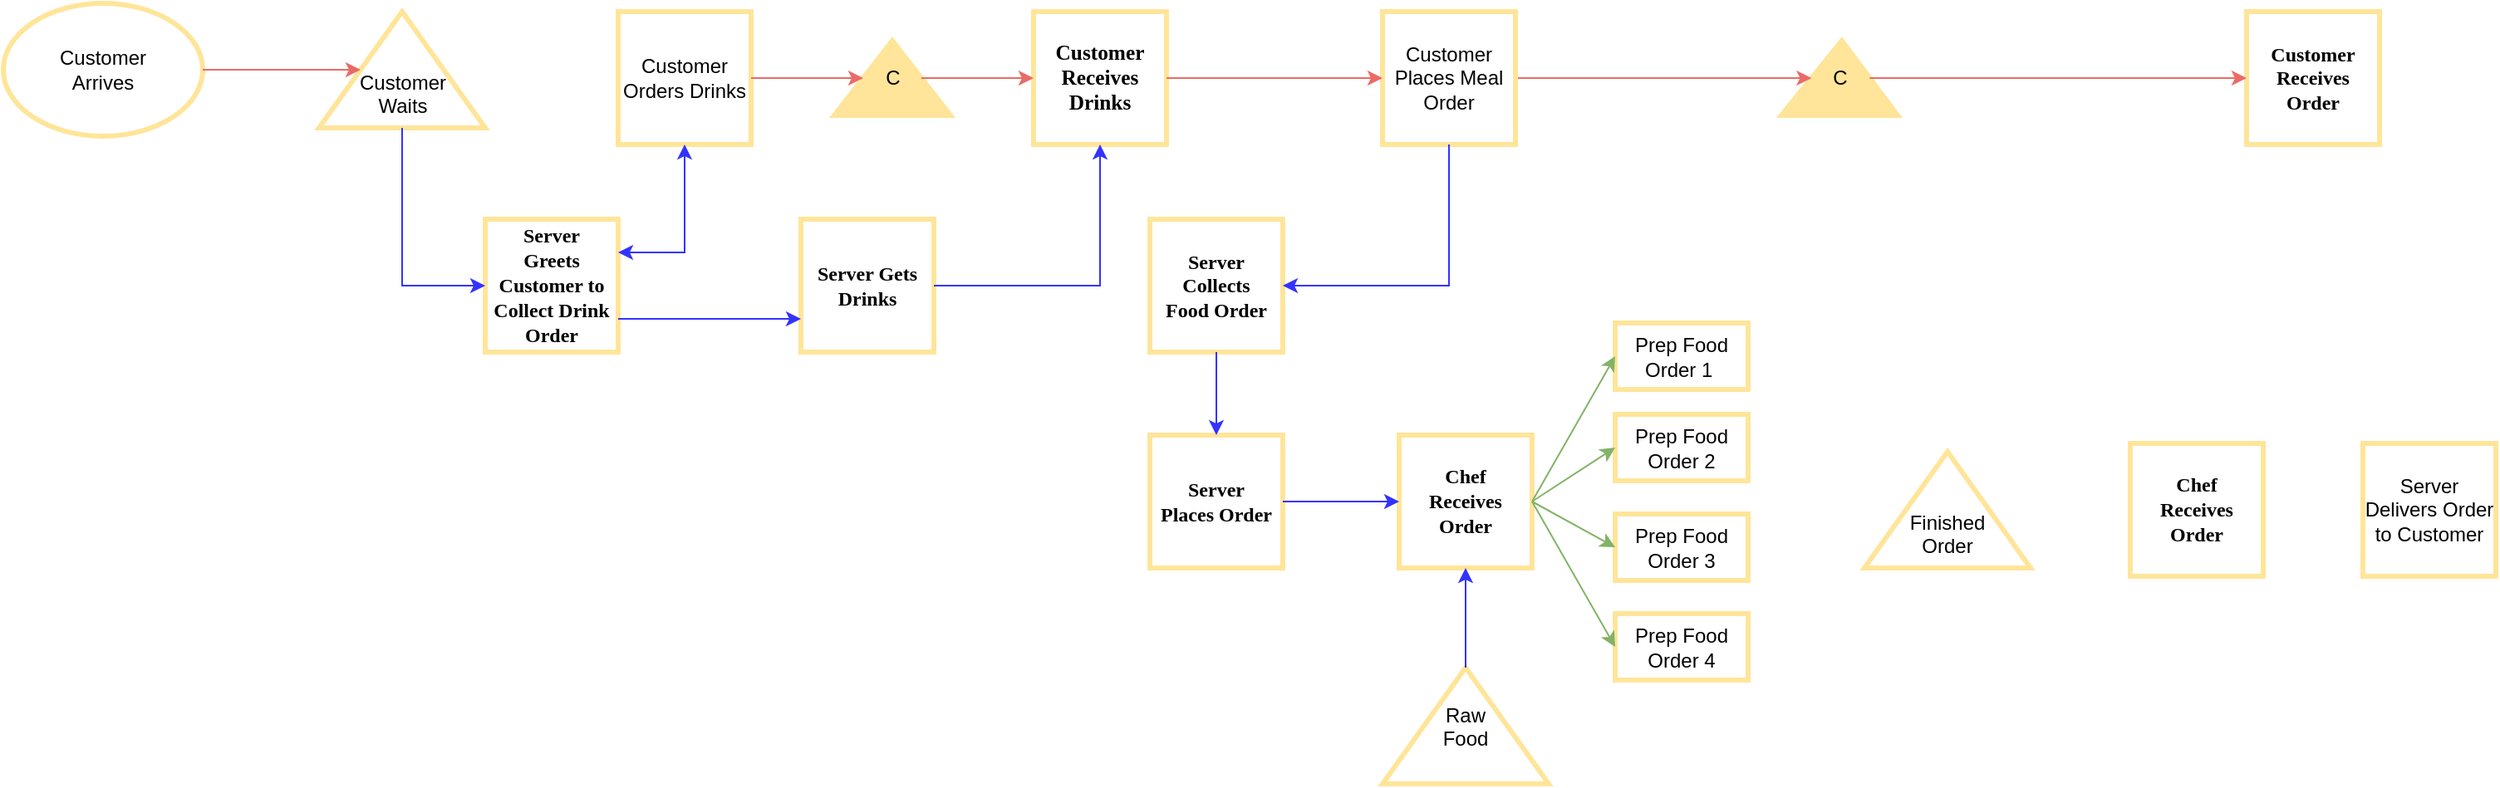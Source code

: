 <mxfile version="16.2.6" type="github">
  <diagram id="yO2HKSFom-pBJyG8K0Lk" name="Oliver&#39;s Diner">
    <mxGraphModel dx="1597" dy="842" grid="1" gridSize="10" guides="1" tooltips="1" connect="1" arrows="1" fold="1" page="1" pageScale="1" pageWidth="1100" pageHeight="850" math="0" shadow="0">
      <root>
        <mxCell id="0" />
        <mxCell id="1" parent="0" />
        <mxCell id="V8brmzeKyugt_rMQ_-Xu-11" value="Customer&lt;br&gt;Arrives" style="ellipse;whiteSpace=wrap;html=1;strokeColor=#FFE599;strokeWidth=3;" vertex="1" parent="1">
          <mxGeometry x="50" y="180" width="120" height="80" as="geometry" />
        </mxCell>
        <mxCell id="V8brmzeKyugt_rMQ_-Xu-19" value="&lt;br&gt;&lt;br&gt;Customer&lt;br&gt;Waits" style="verticalLabelPosition=middle;verticalAlign=middle;html=1;shape=mxgraph.basic.acute_triangle;dx=0.5;strokeWidth=3;strokeColor=#FFE599;labelPosition=center;align=center;" vertex="1" parent="1">
          <mxGeometry x="240" y="185" width="100" height="70" as="geometry" />
        </mxCell>
        <mxCell id="V8brmzeKyugt_rMQ_-Xu-20" value="&lt;p style=&quot;line-height: normal ; margin: 0pt 0in ; text-indent: 0in ; direction: ltr ; unicode-bidi: embed ; vertical-align: baseline ; word-break: normal&quot;&gt;&lt;span style=&quot;font-size: 9pt ; font-family: &amp;#34;calibri&amp;#34; ; font-weight: bold ; vertical-align: baseline&quot;&gt;Server&lt;br/&gt;&lt;/span&gt;&lt;span style=&quot;font-size: 9pt ; font-family: &amp;#34;calibri&amp;#34; ; font-weight: bold&quot;&gt;Greets&lt;br/&gt;Customer to Collect Drink Order&lt;/span&gt;&lt;/p&gt;" style="whiteSpace=wrap;html=1;aspect=fixed;strokeColor=#FFE599;strokeWidth=3;" vertex="1" parent="1">
          <mxGeometry x="340" y="310" width="80" height="80" as="geometry" />
        </mxCell>
        <mxCell id="V8brmzeKyugt_rMQ_-Xu-21" value="Customer&lt;br&gt;Orders Drinks" style="whiteSpace=wrap;aspect=fixed;strokeColor=#FFE599;strokeWidth=3;html=1;" vertex="1" parent="1">
          <mxGeometry x="420" y="185" width="80" height="80" as="geometry" />
        </mxCell>
        <mxCell id="V8brmzeKyugt_rMQ_-Xu-22" value="&lt;p style=&quot;line-height: normal ; margin: 0pt 0in ; text-indent: 0in ; direction: ltr ; unicode-bidi: embed ; vertical-align: baseline ; word-break: normal&quot;&gt;&lt;font face=&quot;calibri&quot;&gt;&lt;b&gt;Server Gets&lt;/b&gt;&lt;/font&gt;&lt;/p&gt;&lt;p style=&quot;line-height: normal ; margin: 0pt 0in ; text-indent: 0in ; direction: ltr ; unicode-bidi: embed ; vertical-align: baseline ; word-break: normal&quot;&gt;&lt;font face=&quot;calibri&quot;&gt;&lt;b&gt;Drinks&lt;/b&gt;&lt;/font&gt;&lt;/p&gt;" style="whiteSpace=wrap;html=1;aspect=fixed;strokeColor=#FFE599;strokeWidth=3;" vertex="1" parent="1">
          <mxGeometry x="530" y="310" width="80" height="80" as="geometry" />
        </mxCell>
        <mxCell id="V8brmzeKyugt_rMQ_-Xu-24" value="" style="endArrow=classic;html=1;rounded=0;strokeColor=#EA6B66;entryX=0;entryY=0;entryDx=25;entryDy=35;entryPerimeter=0;exitX=1;exitY=0.5;exitDx=0;exitDy=0;" edge="1" parent="1" source="V8brmzeKyugt_rMQ_-Xu-11" target="V8brmzeKyugt_rMQ_-Xu-19">
          <mxGeometry width="50" height="50" relative="1" as="geometry">
            <mxPoint x="140" y="340" as="sourcePoint" />
            <mxPoint x="190" y="290" as="targetPoint" />
          </mxGeometry>
        </mxCell>
        <mxCell id="V8brmzeKyugt_rMQ_-Xu-25" value="" style="endArrow=classic;html=1;rounded=0;strokeColor=#3333FF;entryX=0;entryY=0.5;entryDx=0;entryDy=0;edgeStyle=orthogonalEdgeStyle;exitX=0.5;exitY=1;exitDx=0;exitDy=0;exitPerimeter=0;" edge="1" parent="1" source="V8brmzeKyugt_rMQ_-Xu-19" target="V8brmzeKyugt_rMQ_-Xu-20">
          <mxGeometry width="50" height="50" relative="1" as="geometry">
            <mxPoint x="220" y="400" as="sourcePoint" />
            <mxPoint x="270" y="350" as="targetPoint" />
          </mxGeometry>
        </mxCell>
        <mxCell id="V8brmzeKyugt_rMQ_-Xu-26" value="" style="endArrow=classic;html=1;rounded=0;strokeColor=#3333FF;entryX=1;entryY=0.25;entryDx=0;entryDy=0;edgeStyle=orthogonalEdgeStyle;exitX=0.5;exitY=1;exitDx=0;exitDy=0;startArrow=classic;startFill=1;" edge="1" parent="1" source="V8brmzeKyugt_rMQ_-Xu-21" target="V8brmzeKyugt_rMQ_-Xu-20">
          <mxGeometry width="50" height="50" relative="1" as="geometry">
            <mxPoint x="300" y="265" as="sourcePoint" />
            <mxPoint x="350" y="360" as="targetPoint" />
          </mxGeometry>
        </mxCell>
        <mxCell id="V8brmzeKyugt_rMQ_-Xu-27" value="" style="endArrow=classic;html=1;rounded=0;strokeColor=#3333FF;entryX=0;entryY=0.75;entryDx=0;entryDy=0;exitX=1;exitY=0.75;exitDx=0;exitDy=0;" edge="1" parent="1" source="V8brmzeKyugt_rMQ_-Xu-20" target="V8brmzeKyugt_rMQ_-Xu-22">
          <mxGeometry width="50" height="50" relative="1" as="geometry">
            <mxPoint x="300" y="265" as="sourcePoint" />
            <mxPoint x="350" y="360" as="targetPoint" />
          </mxGeometry>
        </mxCell>
        <mxCell id="V8brmzeKyugt_rMQ_-Xu-28" value="C" style="verticalLabelPosition=middle;verticalAlign=middle;html=1;shape=mxgraph.basic.acute_triangle;dx=0.5;strokeWidth=3;strokeColor=#FFE599;labelPosition=center;align=center;fillColor=#FFE599;" vertex="1" parent="1">
          <mxGeometry x="550" y="202.5" width="70" height="45" as="geometry" />
        </mxCell>
        <mxCell id="V8brmzeKyugt_rMQ_-Xu-29" value="" style="endArrow=classic;html=1;rounded=0;strokeColor=#EA6B66;entryX=0;entryY=0;entryDx=17.5;entryDy=22.5;entryPerimeter=0;exitX=1;exitY=0.5;exitDx=0;exitDy=0;" edge="1" parent="1" source="V8brmzeKyugt_rMQ_-Xu-21" target="V8brmzeKyugt_rMQ_-Xu-28">
          <mxGeometry width="50" height="50" relative="1" as="geometry">
            <mxPoint x="180" y="230" as="sourcePoint" />
            <mxPoint x="275" y="230" as="targetPoint" />
          </mxGeometry>
        </mxCell>
        <mxCell id="V8brmzeKyugt_rMQ_-Xu-30" value="&lt;p style=&quot;line-height: normal ; margin: 0pt 0in ; text-indent: 0in ; direction: ltr ; unicode-bidi: embed ; vertical-align: baseline ; word-break: normal&quot;&gt;&lt;span style=&quot;font-size: 9.5pt ; font-family: &amp;#34;calibri&amp;#34; ; font-weight: bold ; vertical-align: baseline&quot;&gt;Customer&lt;br/&gt;Receives Drinks&lt;/span&gt;&lt;/p&gt;" style="whiteSpace=wrap;aspect=fixed;strokeColor=#FFE599;strokeWidth=3;html=1;" vertex="1" parent="1">
          <mxGeometry x="670" y="185" width="80" height="80" as="geometry" />
        </mxCell>
        <mxCell id="V8brmzeKyugt_rMQ_-Xu-31" value="&lt;p style=&quot;margin-top: 0pt ; margin-bottom: 0pt ; margin-left: 0in ; direction: ltr ; unicode-bidi: embed ; vertical-align: baseline ; word-break: normal&quot;&gt;&lt;span style=&quot;font-size: 9pt ; font-family: &amp;#34;calibri&amp;#34; ; font-weight: bold ; vertical-align: baseline&quot;&gt;Server&lt;br/&gt;&lt;/span&gt;&lt;span style=&quot;font-size: 9pt ; font-family: &amp;#34;calibri&amp;#34; ; font-weight: bold&quot;&gt;Collects&lt;br/&gt;Food&amp;nbsp;Order&lt;/span&gt;&lt;/p&gt;" style="whiteSpace=wrap;aspect=fixed;strokeColor=#FFE599;strokeWidth=3;html=1;" vertex="1" parent="1">
          <mxGeometry x="740" y="310" width="80" height="80" as="geometry" />
        </mxCell>
        <mxCell id="V8brmzeKyugt_rMQ_-Xu-32" value="&lt;p style=&quot;line-height: normal ; margin: 0pt 0in ; text-indent: 0in ; direction: ltr ; unicode-bidi: embed ; vertical-align: baseline ; word-break: normal&quot;&gt;&lt;span style=&quot;font-size: 9pt ; font-family: &amp;#34;calibri&amp;#34; ; font-weight: bold ; vertical-align: baseline&quot;&gt;Server&lt;br/&gt;Places Order&lt;/span&gt;&lt;/p&gt;" style="whiteSpace=wrap;aspect=fixed;strokeColor=#FFE599;strokeWidth=3;html=1;" vertex="1" parent="1">
          <mxGeometry x="740" y="440" width="80" height="80" as="geometry" />
        </mxCell>
        <mxCell id="V8brmzeKyugt_rMQ_-Xu-33" value="&lt;p style=&quot;line-height: normal ; margin: 0pt 0in ; text-indent: 0in ; direction: ltr ; unicode-bidi: embed ; vertical-align: baseline ; word-break: normal&quot;&gt;&lt;span style=&quot;font-size: 9pt ; font-family: &amp;#34;calibri&amp;#34; ; font-weight: bold ; vertical-align: baseline&quot;&gt;Chef&lt;br/&gt;Receives Order&lt;/span&gt;&lt;/p&gt;" style="whiteSpace=wrap;aspect=fixed;strokeColor=#FFE599;strokeWidth=3;html=1;" vertex="1" parent="1">
          <mxGeometry x="890" y="440" width="80" height="80" as="geometry" />
        </mxCell>
        <mxCell id="V8brmzeKyugt_rMQ_-Xu-35" value="Prep Food Order 1 " style="rounded=0;whiteSpace=wrap;strokeColor=#FFE599;strokeWidth=3;fillColor=none;html=1;" vertex="1" parent="1">
          <mxGeometry x="1020" y="372.5" width="80" height="40" as="geometry" />
        </mxCell>
        <mxCell id="V8brmzeKyugt_rMQ_-Xu-36" value="Prep Food Order 2" style="rounded=0;whiteSpace=wrap;strokeColor=#FFE599;strokeWidth=3;fillColor=none;html=1;" vertex="1" parent="1">
          <mxGeometry x="1020" y="427.5" width="80" height="40" as="geometry" />
        </mxCell>
        <mxCell id="V8brmzeKyugt_rMQ_-Xu-37" value="Prep Food Order 3" style="rounded=0;whiteSpace=wrap;strokeColor=#FFE599;strokeWidth=3;fillColor=none;html=1;" vertex="1" parent="1">
          <mxGeometry x="1020" y="487.5" width="80" height="40" as="geometry" />
        </mxCell>
        <mxCell id="V8brmzeKyugt_rMQ_-Xu-38" value="Prep Food Order 4" style="rounded=0;whiteSpace=wrap;strokeColor=#FFE599;strokeWidth=3;fillColor=none;html=1;" vertex="1" parent="1">
          <mxGeometry x="1020" y="547.5" width="80" height="40" as="geometry" />
        </mxCell>
        <mxCell id="V8brmzeKyugt_rMQ_-Xu-39" value="Raw&#xa;Food" style="verticalLabelPosition=middle;verticalAlign=middle;shape=mxgraph.basic.acute_triangle;dx=0.5;strokeWidth=3;strokeColor=#FFE599;labelPosition=center;align=center;" vertex="1" parent="1">
          <mxGeometry x="880" y="580" width="100" height="70" as="geometry" />
        </mxCell>
        <mxCell id="V8brmzeKyugt_rMQ_-Xu-40" value="&#xa;&#xa;Finished&#xa;Order" style="verticalLabelPosition=middle;verticalAlign=middle;shape=mxgraph.basic.acute_triangle;dx=0.5;strokeWidth=3;strokeColor=#FFE599;labelPosition=center;align=center;" vertex="1" parent="1">
          <mxGeometry x="1170" y="450" width="100" height="70" as="geometry" />
        </mxCell>
        <mxCell id="V8brmzeKyugt_rMQ_-Xu-41" value="&lt;p style=&quot;line-height: normal ; margin: 0pt 0in ; text-indent: 0in ; direction: ltr ; unicode-bidi: embed ; vertical-align: baseline ; word-break: normal&quot;&gt;&lt;span style=&quot;font-size: 9pt ; font-family: &amp;#34;calibri&amp;#34; ; font-weight: bold ; vertical-align: baseline&quot;&gt;Chef&lt;br/&gt;Receives Order&lt;/span&gt;&lt;/p&gt;" style="whiteSpace=wrap;aspect=fixed;strokeColor=#FFE599;strokeWidth=3;html=1;" vertex="1" parent="1">
          <mxGeometry x="1330" y="445" width="80" height="80" as="geometry" />
        </mxCell>
        <mxCell id="V8brmzeKyugt_rMQ_-Xu-42" value="Server&lt;br&gt;Delivers Order to Customer" style="whiteSpace=wrap;aspect=fixed;strokeColor=#FFE599;strokeWidth=3;html=1;" vertex="1" parent="1">
          <mxGeometry x="1470" y="445" width="80" height="80" as="geometry" />
        </mxCell>
        <mxCell id="V8brmzeKyugt_rMQ_-Xu-52" value="" style="endArrow=classic;html=1;rounded=0;strokeColor=#EA6B66;entryX=0;entryY=0.5;entryDx=0;entryDy=0;exitX=0;exitY=0;exitDx=52.5;exitDy=22.5;exitPerimeter=0;" edge="1" parent="1" source="V8brmzeKyugt_rMQ_-Xu-28" target="V8brmzeKyugt_rMQ_-Xu-30">
          <mxGeometry width="50" height="50" relative="1" as="geometry">
            <mxPoint x="510" y="235" as="sourcePoint" />
            <mxPoint x="577.5" y="235" as="targetPoint" />
          </mxGeometry>
        </mxCell>
        <mxCell id="V8brmzeKyugt_rMQ_-Xu-53" value="C" style="verticalLabelPosition=middle;verticalAlign=middle;html=1;shape=mxgraph.basic.acute_triangle;dx=0.52;strokeWidth=3;strokeColor=#FFE599;labelPosition=center;align=center;fillColor=#FFE599;" vertex="1" parent="1">
          <mxGeometry x="1120" y="202.5" width="70" height="45" as="geometry" />
        </mxCell>
        <mxCell id="V8brmzeKyugt_rMQ_-Xu-54" value="" style="endArrow=classic;html=1;rounded=0;strokeColor=#EA6B66;entryX=0;entryY=0;entryDx=18.2;entryDy=22.5;entryPerimeter=0;exitX=1;exitY=0.5;exitDx=0;exitDy=0;" edge="1" parent="1" source="V8brmzeKyugt_rMQ_-Xu-57" target="V8brmzeKyugt_rMQ_-Xu-53">
          <mxGeometry width="50" height="50" relative="1" as="geometry">
            <mxPoint x="1010" y="235" as="sourcePoint" />
            <mxPoint x="680" y="245" as="targetPoint" />
          </mxGeometry>
        </mxCell>
        <mxCell id="V8brmzeKyugt_rMQ_-Xu-55" value="&lt;p style=&quot;margin-top: 0pt ; margin-bottom: 0pt ; margin-left: 0in ; direction: ltr ; unicode-bidi: embed ; vertical-align: baseline ; word-break: normal&quot;&gt;&lt;font face=&quot;calibri&quot;&gt;&lt;b&gt;Customer&lt;/b&gt;&lt;/font&gt;&lt;/p&gt;&lt;p style=&quot;margin-top: 0pt ; margin-bottom: 0pt ; margin-left: 0in ; direction: ltr ; unicode-bidi: embed ; vertical-align: baseline ; word-break: normal&quot;&gt;&lt;font face=&quot;calibri&quot;&gt;&lt;b&gt;Receives&lt;/b&gt;&lt;/font&gt;&lt;/p&gt;&lt;p style=&quot;margin-top: 0pt ; margin-bottom: 0pt ; margin-left: 0in ; direction: ltr ; unicode-bidi: embed ; vertical-align: baseline ; word-break: normal&quot;&gt;&lt;font face=&quot;calibri&quot;&gt;&lt;b&gt;Order&lt;/b&gt;&lt;/font&gt;&lt;/p&gt;" style="whiteSpace=wrap;aspect=fixed;strokeColor=#FFE599;strokeWidth=3;html=1;" vertex="1" parent="1">
          <mxGeometry x="1400" y="185" width="80" height="80" as="geometry" />
        </mxCell>
        <mxCell id="V8brmzeKyugt_rMQ_-Xu-56" value="" style="endArrow=classic;html=1;rounded=0;strokeColor=#3333FF;entryX=0.5;entryY=1;entryDx=0;entryDy=0;edgeStyle=orthogonalEdgeStyle;exitX=1;exitY=0.5;exitDx=0;exitDy=0;" edge="1" parent="1" source="V8brmzeKyugt_rMQ_-Xu-22" target="V8brmzeKyugt_rMQ_-Xu-30">
          <mxGeometry width="50" height="50" relative="1" as="geometry">
            <mxPoint x="449.92" y="557.5" as="sourcePoint" />
            <mxPoint x="499.92" y="652.5" as="targetPoint" />
            <Array as="points">
              <mxPoint x="710" y="350" />
            </Array>
          </mxGeometry>
        </mxCell>
        <mxCell id="V8brmzeKyugt_rMQ_-Xu-57" value="Customer&lt;br&gt;Places Meal Order" style="whiteSpace=wrap;aspect=fixed;strokeColor=#FFE599;strokeWidth=3;html=1;" vertex="1" parent="1">
          <mxGeometry x="880" y="185" width="80" height="80" as="geometry" />
        </mxCell>
        <mxCell id="V8brmzeKyugt_rMQ_-Xu-58" value="" style="endArrow=classic;html=1;rounded=0;strokeColor=#EA6B66;entryX=0;entryY=0.5;entryDx=0;entryDy=0;exitX=1;exitY=0.5;exitDx=0;exitDy=0;" edge="1" parent="1" source="V8brmzeKyugt_rMQ_-Xu-30" target="V8brmzeKyugt_rMQ_-Xu-57">
          <mxGeometry width="50" height="50" relative="1" as="geometry">
            <mxPoint x="970" y="225" as="sourcePoint" />
            <mxPoint x="1151.49" y="224.605" as="targetPoint" />
          </mxGeometry>
        </mxCell>
        <mxCell id="V8brmzeKyugt_rMQ_-Xu-62" value="" style="endArrow=classic;html=1;rounded=0;strokeColor=#EA6B66;entryX=0;entryY=0.5;entryDx=0;entryDy=0;exitX=0;exitY=0;exitDx=53.2;exitDy=22.5;exitPerimeter=0;" edge="1" parent="1" source="V8brmzeKyugt_rMQ_-Xu-53" target="V8brmzeKyugt_rMQ_-Xu-55">
          <mxGeometry width="50" height="50" relative="1" as="geometry">
            <mxPoint x="970" y="235" as="sourcePoint" />
            <mxPoint x="1148.2" y="235" as="targetPoint" />
          </mxGeometry>
        </mxCell>
        <mxCell id="V8brmzeKyugt_rMQ_-Xu-63" value="" style="endArrow=classic;html=1;rounded=0;strokeColor=#3333FF;exitX=0.5;exitY=1;exitDx=0;exitDy=0;entryX=1;entryY=0.5;entryDx=0;entryDy=0;edgeStyle=orthogonalEdgeStyle;" edge="1" parent="1" source="V8brmzeKyugt_rMQ_-Xu-57" target="V8brmzeKyugt_rMQ_-Xu-31">
          <mxGeometry width="50" height="50" relative="1" as="geometry">
            <mxPoint x="880" y="365" as="sourcePoint" />
            <mxPoint x="940" y="340" as="targetPoint" />
          </mxGeometry>
        </mxCell>
        <mxCell id="V8brmzeKyugt_rMQ_-Xu-64" value="" style="endArrow=classic;html=1;rounded=0;strokeColor=#3333FF;entryX=0.5;entryY=0;entryDx=0;entryDy=0;exitX=0.5;exitY=1;exitDx=0;exitDy=0;" edge="1" parent="1" source="V8brmzeKyugt_rMQ_-Xu-31" target="V8brmzeKyugt_rMQ_-Xu-32">
          <mxGeometry width="50" height="50" relative="1" as="geometry">
            <mxPoint x="530" y="580" as="sourcePoint" />
            <mxPoint x="580" y="530" as="targetPoint" />
          </mxGeometry>
        </mxCell>
        <mxCell id="V8brmzeKyugt_rMQ_-Xu-65" value="" style="endArrow=classic;html=1;rounded=0;strokeColor=#3333FF;exitX=1;exitY=0.5;exitDx=0;exitDy=0;entryX=0;entryY=0.5;entryDx=0;entryDy=0;" edge="1" parent="1" source="V8brmzeKyugt_rMQ_-Xu-32" target="V8brmzeKyugt_rMQ_-Xu-33">
          <mxGeometry width="50" height="50" relative="1" as="geometry">
            <mxPoint x="870" y="510" as="sourcePoint" />
            <mxPoint x="930" y="460" as="targetPoint" />
          </mxGeometry>
        </mxCell>
        <mxCell id="V8brmzeKyugt_rMQ_-Xu-66" value="" style="endArrow=classic;html=1;rounded=0;strokeColor=#3333FF;entryX=0.5;entryY=1;entryDx=0;entryDy=0;" edge="1" parent="1" source="V8brmzeKyugt_rMQ_-Xu-39" target="V8brmzeKyugt_rMQ_-Xu-33">
          <mxGeometry width="50" height="50" relative="1" as="geometry">
            <mxPoint x="800" y="620" as="sourcePoint" />
            <mxPoint x="850" y="570" as="targetPoint" />
          </mxGeometry>
        </mxCell>
        <mxCell id="V8brmzeKyugt_rMQ_-Xu-67" value="" style="endArrow=classic;html=1;rounded=0;strokeColor=#82b366;exitX=1;exitY=0.5;exitDx=0;exitDy=0;entryX=0;entryY=0.5;entryDx=0;entryDy=0;fillColor=#d5e8d4;" edge="1" parent="1" source="V8brmzeKyugt_rMQ_-Xu-33" target="V8brmzeKyugt_rMQ_-Xu-35">
          <mxGeometry width="50" height="50" relative="1" as="geometry">
            <mxPoint x="830" y="490" as="sourcePoint" />
            <mxPoint x="900" y="490" as="targetPoint" />
          </mxGeometry>
        </mxCell>
        <mxCell id="V8brmzeKyugt_rMQ_-Xu-70" value="" style="endArrow=classic;html=1;rounded=0;strokeColor=#82b366;entryX=0;entryY=0.5;entryDx=0;entryDy=0;fillColor=#d5e8d4;" edge="1" parent="1" target="V8brmzeKyugt_rMQ_-Xu-36">
          <mxGeometry width="50" height="50" relative="1" as="geometry">
            <mxPoint x="970" y="480" as="sourcePoint" />
            <mxPoint x="1030" y="402.5" as="targetPoint" />
          </mxGeometry>
        </mxCell>
        <mxCell id="V8brmzeKyugt_rMQ_-Xu-71" value="" style="endArrow=classic;html=1;rounded=0;strokeColor=#82b366;entryX=0;entryY=0.5;entryDx=0;entryDy=0;fillColor=#d5e8d4;" edge="1" parent="1" target="V8brmzeKyugt_rMQ_-Xu-37">
          <mxGeometry width="50" height="50" relative="1" as="geometry">
            <mxPoint x="970" y="480" as="sourcePoint" />
            <mxPoint x="1030" y="457.5" as="targetPoint" />
          </mxGeometry>
        </mxCell>
        <mxCell id="V8brmzeKyugt_rMQ_-Xu-72" value="" style="endArrow=classic;html=1;rounded=0;strokeColor=#82b366;entryX=0;entryY=0.5;entryDx=0;entryDy=0;fillColor=#d5e8d4;" edge="1" parent="1" target="V8brmzeKyugt_rMQ_-Xu-38">
          <mxGeometry width="50" height="50" relative="1" as="geometry">
            <mxPoint x="970" y="480" as="sourcePoint" />
            <mxPoint x="1030" y="517.5" as="targetPoint" />
          </mxGeometry>
        </mxCell>
      </root>
    </mxGraphModel>
  </diagram>
</mxfile>
